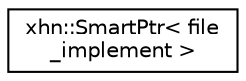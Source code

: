 digraph "Graphical Class Hierarchy"
{
  edge [fontname="Helvetica",fontsize="10",labelfontname="Helvetica",labelfontsize="10"];
  node [fontname="Helvetica",fontsize="10",shape=record];
  rankdir="LR";
  Node1 [label="xhn::SmartPtr\< file\l_implement \>",height=0.2,width=0.4,color="black", fillcolor="white", style="filled",URL="$classxhn_1_1_smart_ptr.html"];
}
